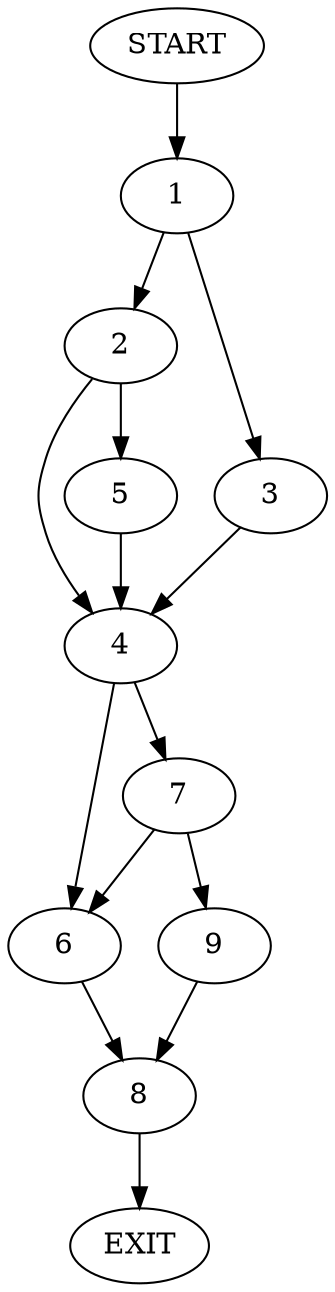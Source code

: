 digraph {
0 [label="START"]
10 [label="EXIT"]
0 -> 1
1 -> 2
1 -> 3
3 -> 4
2 -> 4
2 -> 5
4 -> 6
4 -> 7
5 -> 4
6 -> 8
7 -> 6
7 -> 9
9 -> 8
8 -> 10
}
